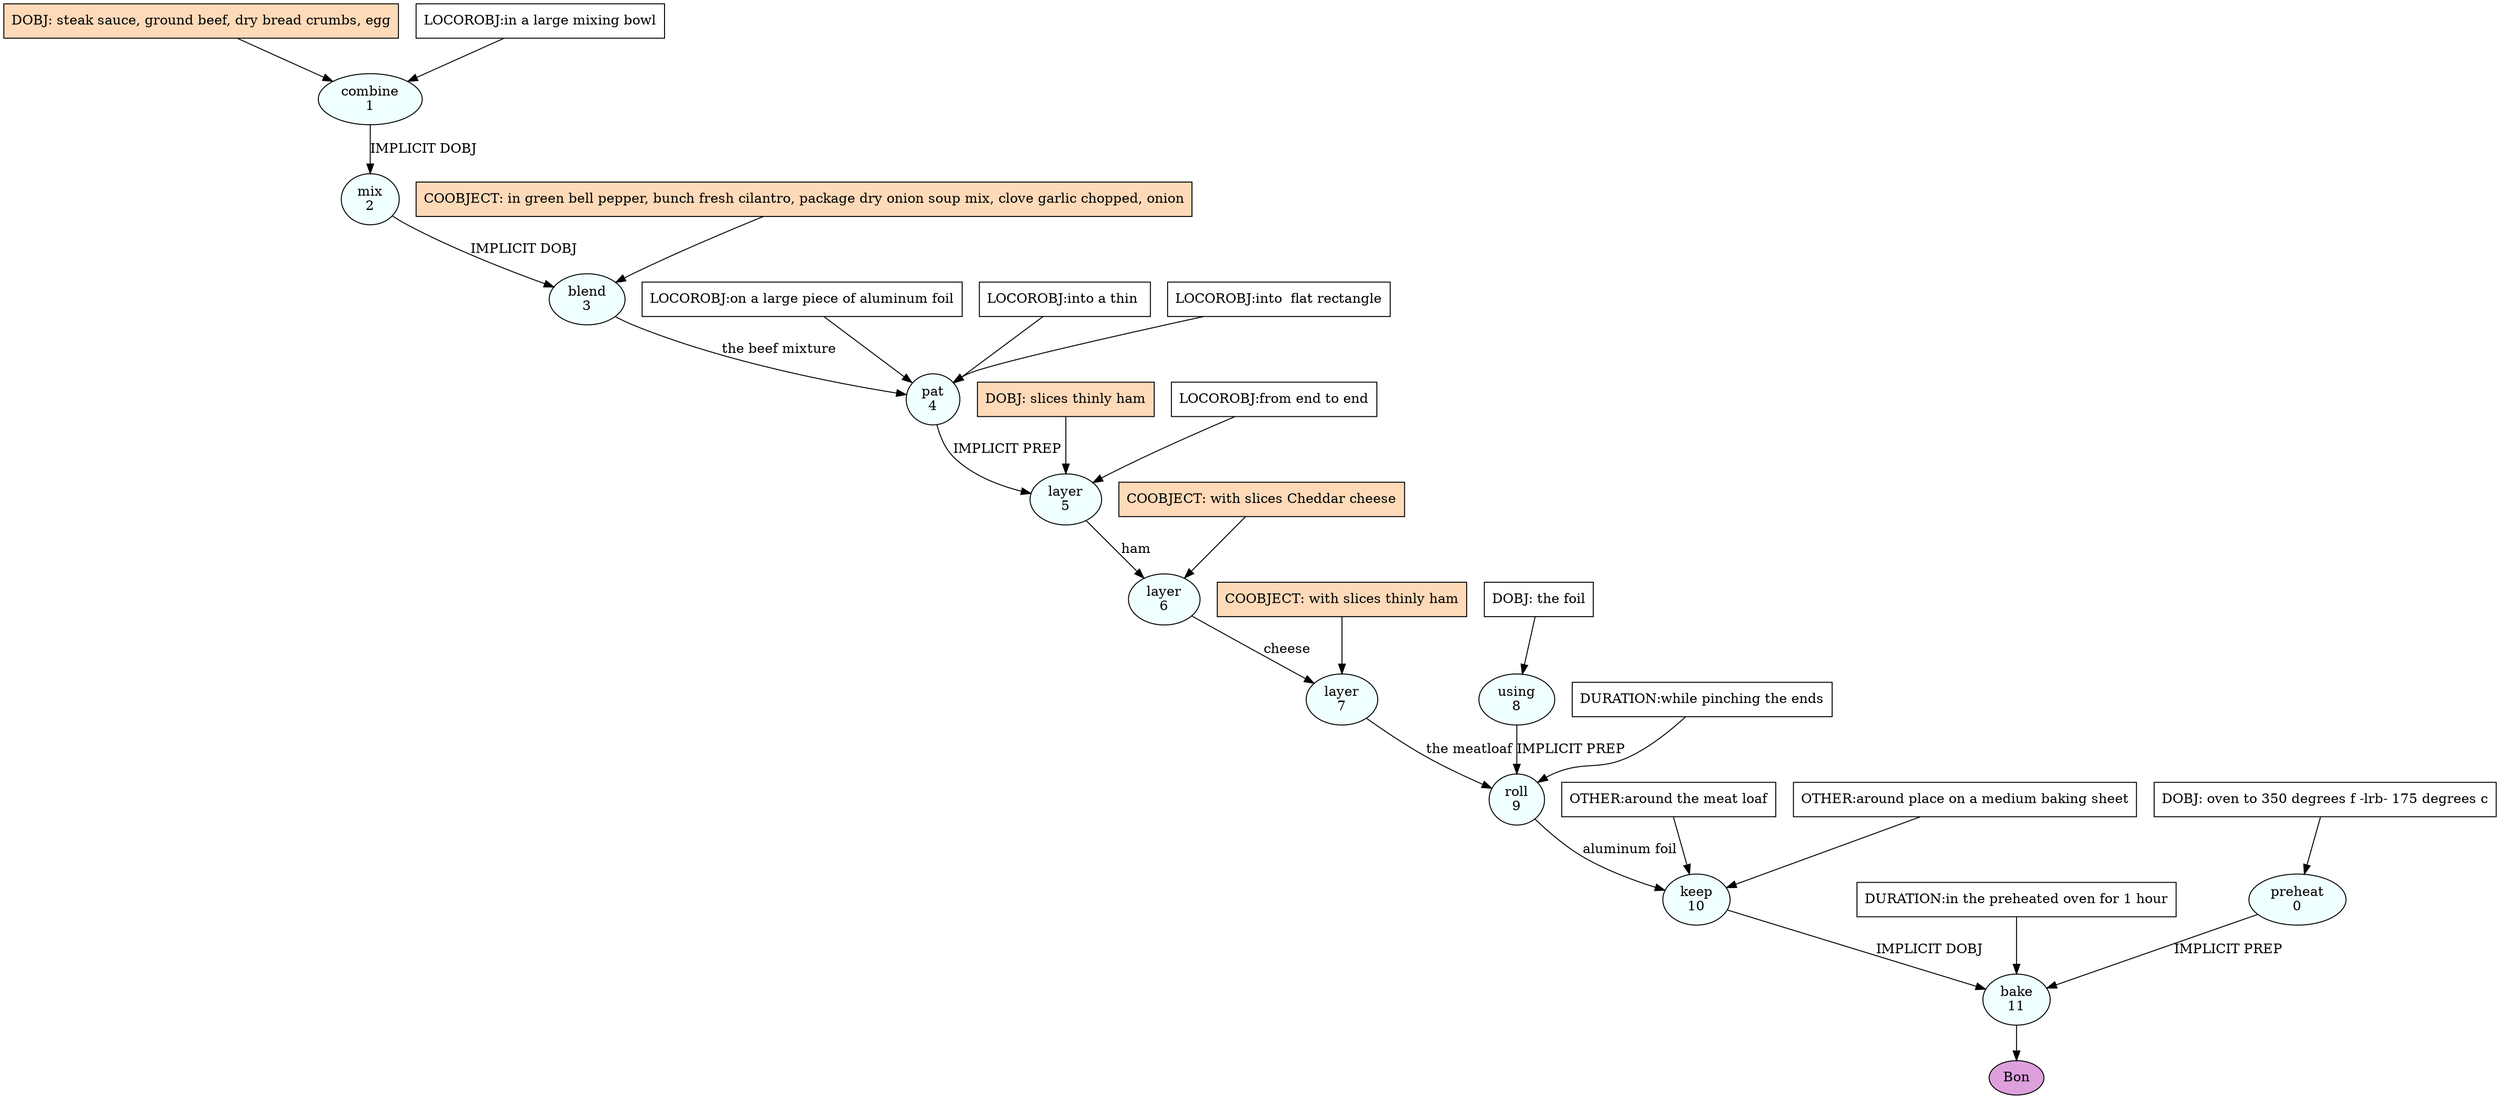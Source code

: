 digraph recipe {
E0[label="preheat
0", shape=oval, style=filled, fillcolor=azure]
E1[label="combine
1", shape=oval, style=filled, fillcolor=azure]
E2[label="mix
2", shape=oval, style=filled, fillcolor=azure]
E3[label="blend
3", shape=oval, style=filled, fillcolor=azure]
E4[label="pat
4", shape=oval, style=filled, fillcolor=azure]
E5[label="layer
5", shape=oval, style=filled, fillcolor=azure]
E6[label="layer
6", shape=oval, style=filled, fillcolor=azure]
E7[label="layer
7", shape=oval, style=filled, fillcolor=azure]
E8[label="using
8", shape=oval, style=filled, fillcolor=azure]
E9[label="roll
9", shape=oval, style=filled, fillcolor=azure]
E10[label="keep
10", shape=oval, style=filled, fillcolor=azure]
E11[label="bake
11", shape=oval, style=filled, fillcolor=azure]
D0[label="DOBJ: oven to 350 degrees f -lrb- 175 degrees c", shape=box, style=filled, fillcolor=white]
D0 -> E0
D1[label="DOBJ: steak sauce, ground beef, dry bread crumbs, egg", shape=box, style=filled, fillcolor=peachpuff]
D1 -> E1
P1_0[label="LOCOROBJ:in a large mixing bowl", shape=box, style=filled, fillcolor=white]
P1_0 -> E1
D8[label="DOBJ: the foil", shape=box, style=filled, fillcolor=white]
D8 -> E8
E1 -> E2 [label="IMPLICIT DOBJ"]
E2 -> E3 [label="IMPLICIT DOBJ"]
P3_0_ing[label="COOBJECT: in green bell pepper, bunch fresh cilantro, package dry onion soup mix, clove garlic chopped, onion", shape=box, style=filled, fillcolor=peachpuff]
P3_0_ing -> E3
E3 -> E4 [label="the beef mixture"]
P4_0_0[label="LOCOROBJ:on a large piece of aluminum foil", shape=box, style=filled, fillcolor=white]
P4_0_0 -> E4
P4_1_0[label="LOCOROBJ:into a thin ", shape=box, style=filled, fillcolor=white]
P4_1_0 -> E4
P4_1_1[label="LOCOROBJ:into  flat rectangle", shape=box, style=filled, fillcolor=white]
P4_1_1 -> E4
D5_ing[label="DOBJ: slices thinly ham", shape=box, style=filled, fillcolor=peachpuff]
D5_ing -> E5
E4 -> E5 [label="IMPLICIT PREP"]
P5_1_0[label="LOCOROBJ:from end to end", shape=box, style=filled, fillcolor=white]
P5_1_0 -> E5
E5 -> E6 [label="ham"]
P6_0_ing[label="COOBJECT: with slices Cheddar cheese", shape=box, style=filled, fillcolor=peachpuff]
P6_0_ing -> E6
E6 -> E7 [label="cheese"]
P7_0_ing[label="COOBJECT: with slices thinly ham", shape=box, style=filled, fillcolor=peachpuff]
P7_0_ing -> E7
E7 -> E9 [label="the meatloaf"]
E8 -> E9 [label="IMPLICIT PREP"]
P9_1_0[label="DURATION:while pinching the ends", shape=box, style=filled, fillcolor=white]
P9_1_0 -> E9
E9 -> E10 [label="aluminum foil"]
P10_0_0[label="OTHER:around the meat loaf", shape=box, style=filled, fillcolor=white]
P10_0_0 -> E10
P10_0_1[label="OTHER:around place on a medium baking sheet", shape=box, style=filled, fillcolor=white]
P10_0_1 -> E10
E10 -> E11 [label="IMPLICIT DOBJ"]
E0 -> E11 [label="IMPLICIT PREP"]
P11_1_0[label="DURATION:in the preheated oven for 1 hour", shape=box, style=filled, fillcolor=white]
P11_1_0 -> E11
EOR[label="Bon", shape=oval, style=filled, fillcolor=plum]
E11 -> EOR
}
